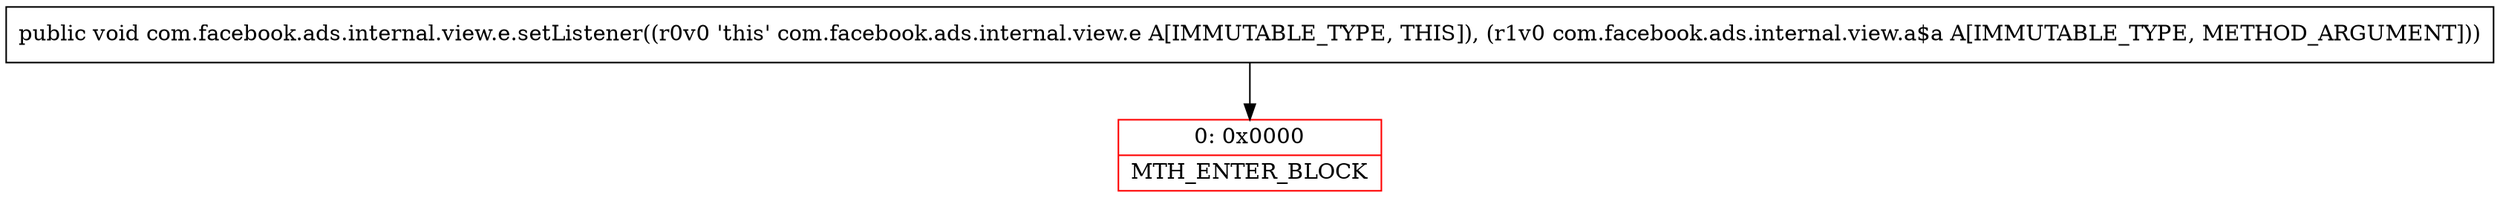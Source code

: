 digraph "CFG forcom.facebook.ads.internal.view.e.setListener(Lcom\/facebook\/ads\/internal\/view\/a$a;)V" {
subgraph cluster_Region_1281521331 {
label = "R(0)";
node [shape=record,color=blue];
}
Node_0 [shape=record,color=red,label="{0\:\ 0x0000|MTH_ENTER_BLOCK\l}"];
MethodNode[shape=record,label="{public void com.facebook.ads.internal.view.e.setListener((r0v0 'this' com.facebook.ads.internal.view.e A[IMMUTABLE_TYPE, THIS]), (r1v0 com.facebook.ads.internal.view.a$a A[IMMUTABLE_TYPE, METHOD_ARGUMENT])) }"];
MethodNode -> Node_0;
}

